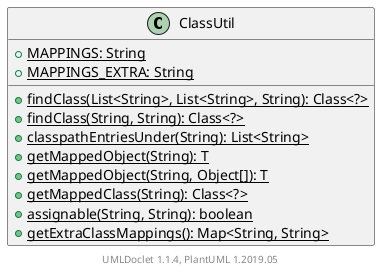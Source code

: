 @startuml

    class ClassUtil [[ClassUtil.html]] {
        {static} +MAPPINGS: String
        {static} +MAPPINGS_EXTRA: String
        {static} +findClass(List<String>, List<String>, String): Class<?>
        {static} +findClass(String, String): Class<?>
        {static} +classpathEntriesUnder(String): List<String>
        {static} +getMappedObject(String): T
        {static} +getMappedObject(String, Object[]): T
        {static} +getMappedClass(String): Class<?>
        {static} +assignable(String, String): boolean
        {static} +getExtraClassMappings(): Map<String, String>
    }


    center footer UMLDoclet 1.1.4, PlantUML 1.2019.05
@enduml

